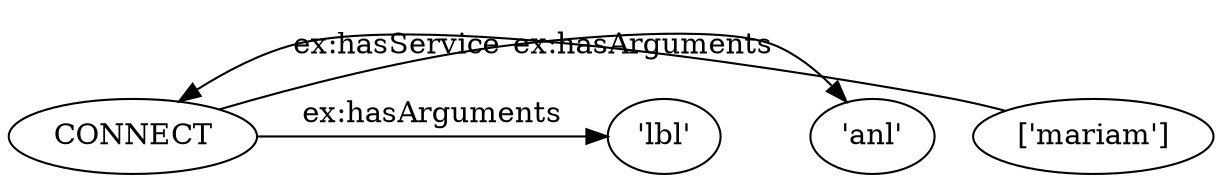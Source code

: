 // Parsed Intent
digraph {
	CONNECT [label=CONNECT]
	"'lbl'" [label="'lbl'"]
		CONNECT -> "'lbl'" [label="ex:hasArguments" constraint=false]
	CONNECT [label=CONNECT]
	"'anl'" [label="'anl'"]
		CONNECT -> "'anl'" [label="ex:hasArguments" constraint=false]
	"['mariam']" [label="['mariam']"]
	CONNECT [label=CONNECT]
		"['mariam']" -> CONNECT [label="ex:hasService" constraint=false]
}